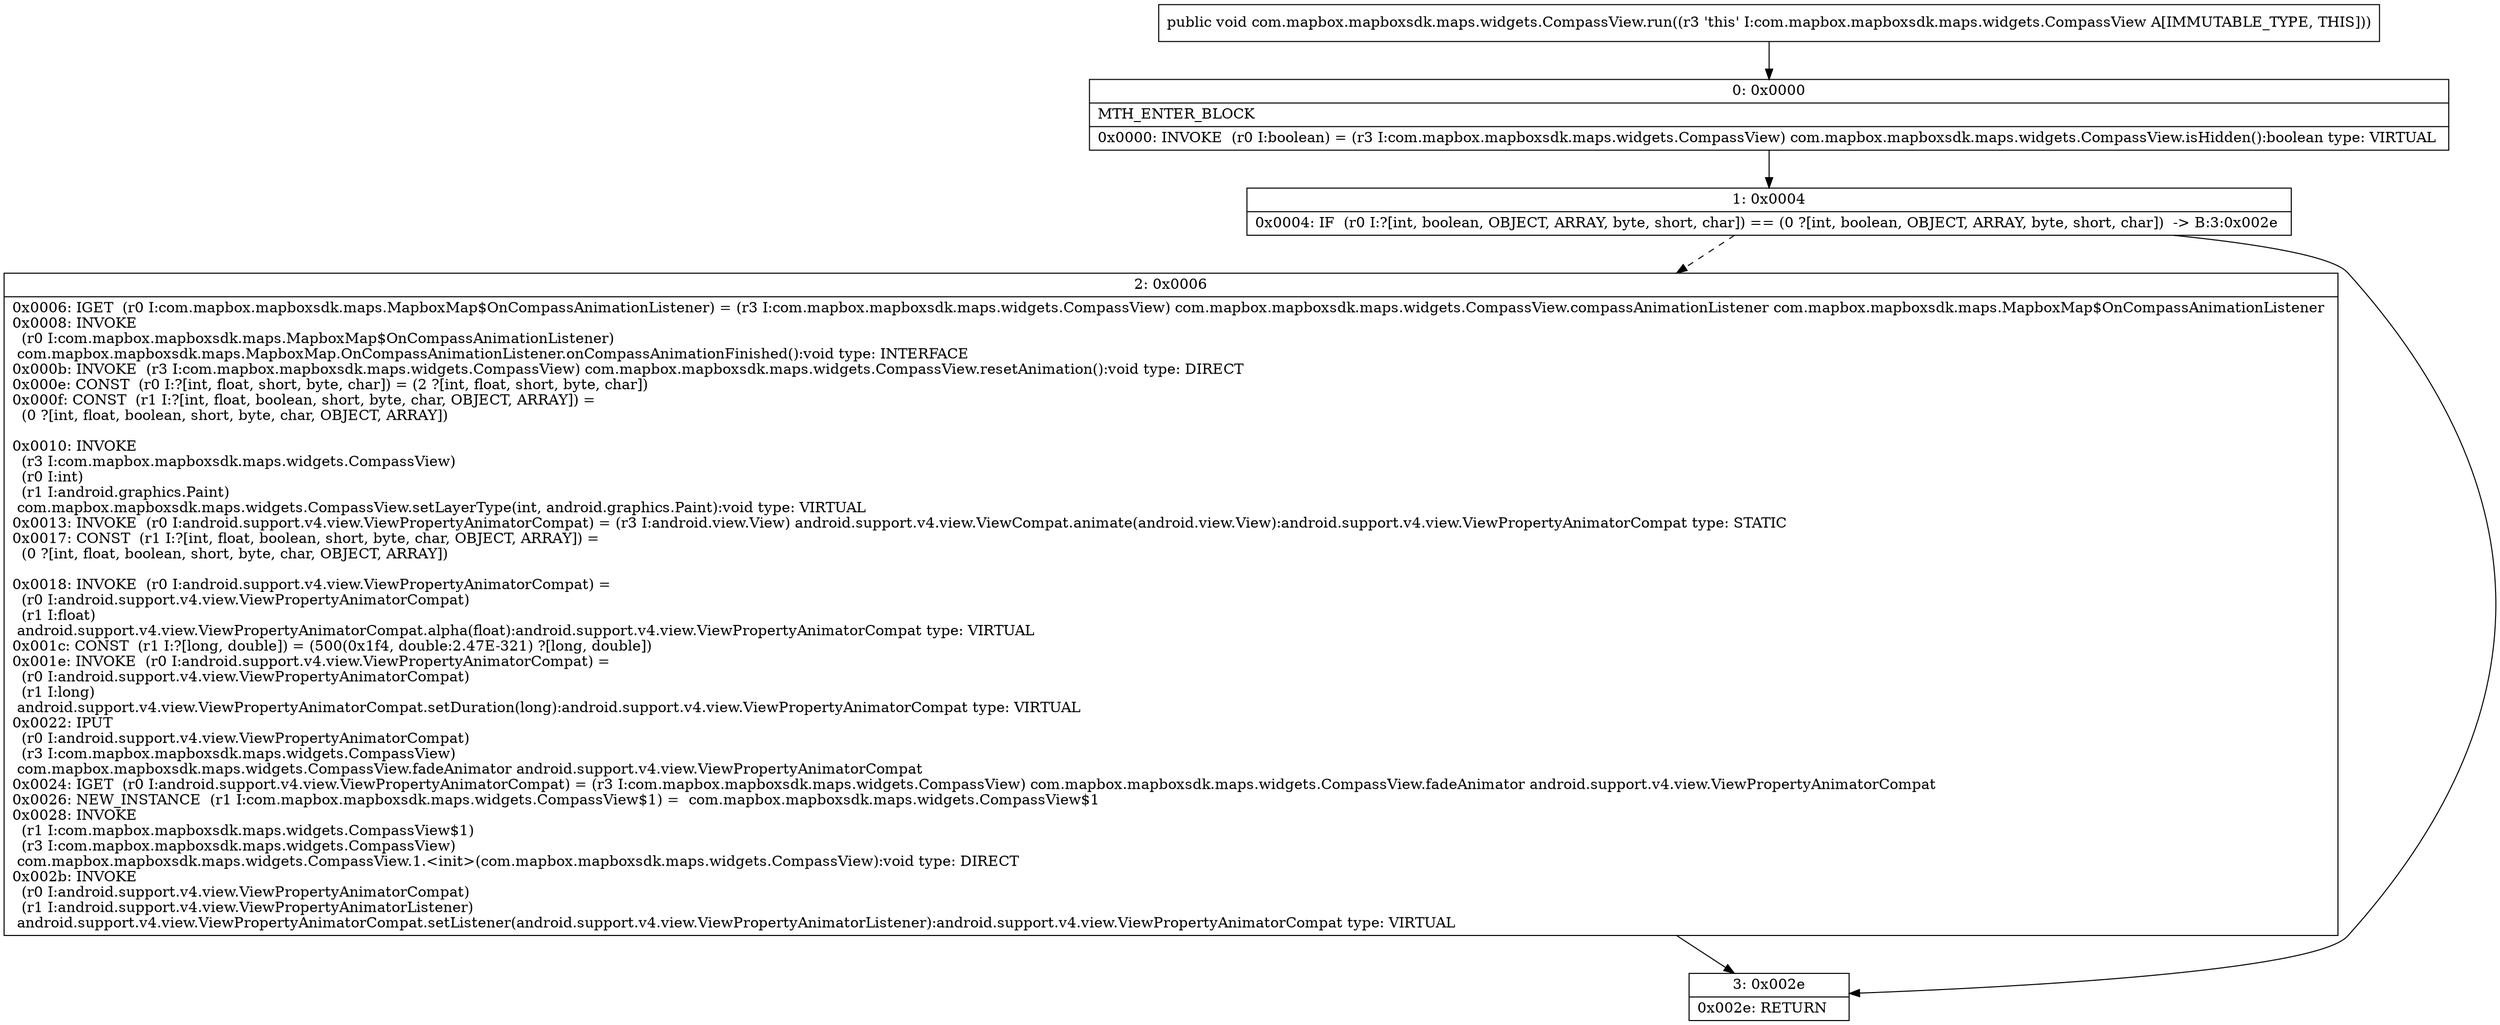 digraph "CFG forcom.mapbox.mapboxsdk.maps.widgets.CompassView.run()V" {
Node_0 [shape=record,label="{0\:\ 0x0000|MTH_ENTER_BLOCK\l|0x0000: INVOKE  (r0 I:boolean) = (r3 I:com.mapbox.mapboxsdk.maps.widgets.CompassView) com.mapbox.mapboxsdk.maps.widgets.CompassView.isHidden():boolean type: VIRTUAL \l}"];
Node_1 [shape=record,label="{1\:\ 0x0004|0x0004: IF  (r0 I:?[int, boolean, OBJECT, ARRAY, byte, short, char]) == (0 ?[int, boolean, OBJECT, ARRAY, byte, short, char])  \-\> B:3:0x002e \l}"];
Node_2 [shape=record,label="{2\:\ 0x0006|0x0006: IGET  (r0 I:com.mapbox.mapboxsdk.maps.MapboxMap$OnCompassAnimationListener) = (r3 I:com.mapbox.mapboxsdk.maps.widgets.CompassView) com.mapbox.mapboxsdk.maps.widgets.CompassView.compassAnimationListener com.mapbox.mapboxsdk.maps.MapboxMap$OnCompassAnimationListener \l0x0008: INVOKE  \l  (r0 I:com.mapbox.mapboxsdk.maps.MapboxMap$OnCompassAnimationListener)\l com.mapbox.mapboxsdk.maps.MapboxMap.OnCompassAnimationListener.onCompassAnimationFinished():void type: INTERFACE \l0x000b: INVOKE  (r3 I:com.mapbox.mapboxsdk.maps.widgets.CompassView) com.mapbox.mapboxsdk.maps.widgets.CompassView.resetAnimation():void type: DIRECT \l0x000e: CONST  (r0 I:?[int, float, short, byte, char]) = (2 ?[int, float, short, byte, char]) \l0x000f: CONST  (r1 I:?[int, float, boolean, short, byte, char, OBJECT, ARRAY]) = \l  (0 ?[int, float, boolean, short, byte, char, OBJECT, ARRAY])\l \l0x0010: INVOKE  \l  (r3 I:com.mapbox.mapboxsdk.maps.widgets.CompassView)\l  (r0 I:int)\l  (r1 I:android.graphics.Paint)\l com.mapbox.mapboxsdk.maps.widgets.CompassView.setLayerType(int, android.graphics.Paint):void type: VIRTUAL \l0x0013: INVOKE  (r0 I:android.support.v4.view.ViewPropertyAnimatorCompat) = (r3 I:android.view.View) android.support.v4.view.ViewCompat.animate(android.view.View):android.support.v4.view.ViewPropertyAnimatorCompat type: STATIC \l0x0017: CONST  (r1 I:?[int, float, boolean, short, byte, char, OBJECT, ARRAY]) = \l  (0 ?[int, float, boolean, short, byte, char, OBJECT, ARRAY])\l \l0x0018: INVOKE  (r0 I:android.support.v4.view.ViewPropertyAnimatorCompat) = \l  (r0 I:android.support.v4.view.ViewPropertyAnimatorCompat)\l  (r1 I:float)\l android.support.v4.view.ViewPropertyAnimatorCompat.alpha(float):android.support.v4.view.ViewPropertyAnimatorCompat type: VIRTUAL \l0x001c: CONST  (r1 I:?[long, double]) = (500(0x1f4, double:2.47E\-321) ?[long, double]) \l0x001e: INVOKE  (r0 I:android.support.v4.view.ViewPropertyAnimatorCompat) = \l  (r0 I:android.support.v4.view.ViewPropertyAnimatorCompat)\l  (r1 I:long)\l android.support.v4.view.ViewPropertyAnimatorCompat.setDuration(long):android.support.v4.view.ViewPropertyAnimatorCompat type: VIRTUAL \l0x0022: IPUT  \l  (r0 I:android.support.v4.view.ViewPropertyAnimatorCompat)\l  (r3 I:com.mapbox.mapboxsdk.maps.widgets.CompassView)\l com.mapbox.mapboxsdk.maps.widgets.CompassView.fadeAnimator android.support.v4.view.ViewPropertyAnimatorCompat \l0x0024: IGET  (r0 I:android.support.v4.view.ViewPropertyAnimatorCompat) = (r3 I:com.mapbox.mapboxsdk.maps.widgets.CompassView) com.mapbox.mapboxsdk.maps.widgets.CompassView.fadeAnimator android.support.v4.view.ViewPropertyAnimatorCompat \l0x0026: NEW_INSTANCE  (r1 I:com.mapbox.mapboxsdk.maps.widgets.CompassView$1) =  com.mapbox.mapboxsdk.maps.widgets.CompassView$1 \l0x0028: INVOKE  \l  (r1 I:com.mapbox.mapboxsdk.maps.widgets.CompassView$1)\l  (r3 I:com.mapbox.mapboxsdk.maps.widgets.CompassView)\l com.mapbox.mapboxsdk.maps.widgets.CompassView.1.\<init\>(com.mapbox.mapboxsdk.maps.widgets.CompassView):void type: DIRECT \l0x002b: INVOKE  \l  (r0 I:android.support.v4.view.ViewPropertyAnimatorCompat)\l  (r1 I:android.support.v4.view.ViewPropertyAnimatorListener)\l android.support.v4.view.ViewPropertyAnimatorCompat.setListener(android.support.v4.view.ViewPropertyAnimatorListener):android.support.v4.view.ViewPropertyAnimatorCompat type: VIRTUAL \l}"];
Node_3 [shape=record,label="{3\:\ 0x002e|0x002e: RETURN   \l}"];
MethodNode[shape=record,label="{public void com.mapbox.mapboxsdk.maps.widgets.CompassView.run((r3 'this' I:com.mapbox.mapboxsdk.maps.widgets.CompassView A[IMMUTABLE_TYPE, THIS])) }"];
MethodNode -> Node_0;
Node_0 -> Node_1;
Node_1 -> Node_2[style=dashed];
Node_1 -> Node_3;
Node_2 -> Node_3;
}

